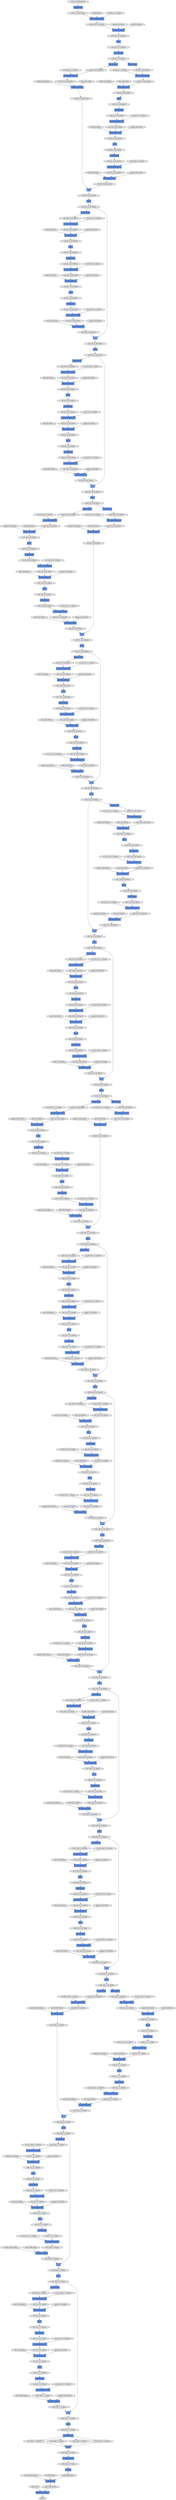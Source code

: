 digraph graphname{rankdir=TB;47638530359440 [label="Convolution2DFunction",shape="record",fillcolor="#6495ED",style="filled"];47638530162832 [label="(256, 128, 8, 28), float32",shape="octagon",fillcolor="#E0E0E0",style="filled"];47638530392272 [label="(256, 512, 2, 7), float32",shape="octagon",fillcolor="#E0E0E0",style="filled"];47638530359504 [label="(256, 2048, 2, 7), float32",shape="octagon",fillcolor="#E0E0E0",style="filled"];47638530162960 [label="BatchNormalization",shape="record",fillcolor="#6495ED",style="filled"];47638530392400 [label="BatchNormalization",shape="record",fillcolor="#6495ED",style="filled"];47637309620624 [label="gamma: (128), float32",shape="octagon",fillcolor="#E0E0E0",style="filled"];47638530163088 [label="(256, 128, 8, 28), float32",shape="octagon",fillcolor="#E0E0E0",style="filled"];47638530392528 [label="(256, 512, 2, 7), float32",shape="octagon",fillcolor="#E0E0E0",style="filled"];47638530392656 [label="BatchNormalization",shape="record",fillcolor="#6495ED",style="filled"];47638530359888 [label="(256, 2048, 2, 7), float32",shape="octagon",fillcolor="#E0E0E0",style="filled"];47638530359952 [label="HaloExchange",shape="record",fillcolor="#6495ED",style="filled"];47638530294416 [label="(256, 256, 4, 14), float32",shape="octagon",fillcolor="#E0E0E0",style="filled"];47638530392784 [label="(256, 512, 2, 7), float32",shape="octagon",fillcolor="#E0E0E0",style="filled"];47638530360016 [label="(256, 2048, 2, 7), float32",shape="octagon",fillcolor="#E0E0E0",style="filled"];47637309620944 [label="beta: (128), float32",shape="octagon",fillcolor="#E0E0E0",style="filled"];47638530294544 [label="BatchNormalization",shape="record",fillcolor="#6495ED",style="filled"];47638530163472 [label="(256, 128, 8, 28), float32",shape="octagon",fillcolor="#E0E0E0",style="filled"];47638530360144 [label="(256, 2048, 2, 7), float32",shape="octagon",fillcolor="#E0E0E0",style="filled"];47638530294672 [label="(256, 256, 4, 14), float32",shape="octagon",fillcolor="#E0E0E0",style="filled"];47638530393168 [label="(256, 512, 2, 7), float32",shape="octagon",fillcolor="#E0E0E0",style="filled"];47638530360400 [label="BatchNormalization",shape="record",fillcolor="#6495ED",style="filled"];47637309621328 [label="W: (128, 128, 3, 3), float32",shape="octagon",fillcolor="#E0E0E0",style="filled"];47638530294928 [label="(256, 256, 4, 14), float32",shape="octagon",fillcolor="#E0E0E0",style="filled"];47638530360656 [label="Convolution2DFunction",shape="record",fillcolor="#6495ED",style="filled"];47638530295120 [label="BatchNormalization",shape="record",fillcolor="#6495ED",style="filled"];47638530360720 [label="(256, 2048, 2, 7), float32",shape="octagon",fillcolor="#E0E0E0",style="filled"];47638530295184 [label="HaloExchange",shape="record",fillcolor="#6495ED",style="filled"];47638530164112 [label="Convolution2DFunction",shape="record",fillcolor="#6495ED",style="filled"];47638530164176 [label="(256, 128, 8, 28), float32",shape="octagon",fillcolor="#E0E0E0",style="filled"];47638530295312 [label="(256, 1024, 4, 14), float32",shape="octagon",fillcolor="#E0E0E0",style="filled"];47637309621776 [label="gamma: (128), float32",shape="octagon",fillcolor="#E0E0E0",style="filled"];47638530164304 [label="ReLU",shape="record",fillcolor="#6495ED",style="filled"];47638530295440 [label="(256, 1024, 4, 14), float32",shape="octagon",fillcolor="#E0E0E0",style="filled"];47638530393808 [label="Convolution2DFunction",shape="record",fillcolor="#6495ED",style="filled"];47638530295504 [label="BatchNormalization",shape="record",fillcolor="#6495ED",style="filled"];47638530164432 [label="(256, 128, 8, 28), float32",shape="octagon",fillcolor="#E0E0E0",style="filled"];47638530393872 [label="(256, 512, 2, 7), float32",shape="octagon",fillcolor="#E0E0E0",style="filled"];47637309622096 [label="beta: (128), float32",shape="octagon",fillcolor="#E0E0E0",style="filled"];47638530164560 [label="_ + _",shape="record",fillcolor="#6495ED",style="filled"];47638530394000 [label="ReLU",shape="record",fillcolor="#6495ED",style="filled"];47638530361232 [label="HaloExchange",shape="record",fillcolor="#6495ED",style="filled"];47638530295696 [label="HaloExchange",shape="record",fillcolor="#6495ED",style="filled"];47638530361296 [label="(256, 2048, 2, 7), float32",shape="octagon",fillcolor="#E0E0E0",style="filled"];47638530164688 [label="(256, 128, 8, 28), float32",shape="octagon",fillcolor="#E0E0E0",style="filled"];47638530394128 [label="(256, 512, 2, 7), float32",shape="octagon",fillcolor="#E0E0E0",style="filled"];47638530394256 [label="_ + _",shape="record",fillcolor="#6495ED",style="filled"];47638530295952 [label="Convolution2DFunction",shape="record",fillcolor="#6495ED",style="filled"];47638530164880 [label="ReLU",shape="record",fillcolor="#6495ED",style="filled"];47638530296016 [label="(256, 1024, 4, 14), float32",shape="octagon",fillcolor="#E0E0E0",style="filled"];47637309622480 [label="W: (512, 128, 1, 1), float32",shape="octagon",fillcolor="#E0E0E0",style="filled"];47638530164944 [label="HaloExchange",shape="record",fillcolor="#6495ED",style="filled"];47638530394384 [label="(256, 512, 2, 7), float32",shape="octagon",fillcolor="#E0E0E0",style="filled"];47638530165072 [label="(256, 512, 8, 28), float32",shape="octagon",fillcolor="#E0E0E0",style="filled"];47638530361744 [label="ReLU",shape="record",fillcolor="#6495ED",style="filled"];47638530361808 [label="(256, 512, 2, 7), float32",shape="octagon",fillcolor="#E0E0E0",style="filled"];47638530165200 [label="(256, 512, 8, 28), float32",shape="octagon",fillcolor="#E0E0E0",style="filled"];47638530165264 [label="BatchNormalization",shape="record",fillcolor="#6495ED",style="filled"];47638530394768 [label="(256, 2048, 2, 7), float32",shape="octagon",fillcolor="#E0E0E0",style="filled"];47637309622928 [label="gamma: (512), float32",shape="octagon",fillcolor="#E0E0E0",style="filled"];47638530296528 [label="ReLU",shape="record",fillcolor="#6495ED",style="filled"];47638530165456 [label="ReLU",shape="record",fillcolor="#6495ED",style="filled"];47638530394896 [label="(256, 2048, 2, 7), float32",shape="octagon",fillcolor="#E0E0E0",style="filled"];47638530296592 [label="(256, 1024, 4, 14), float32",shape="octagon",fillcolor="#E0E0E0",style="filled"];47638530362192 [label="Convolution2DFunction",shape="record",fillcolor="#6495ED",style="filled"];47638530296784 [label="(256, 1024, 4, 14), float32",shape="octagon",fillcolor="#E0E0E0",style="filled"];47637309623248 [label="beta: (512), float32",shape="octagon",fillcolor="#E0E0E0",style="filled"];47638530165712 [label="Convolution2DFunction",shape="record",fillcolor="#6495ED",style="filled"];47638530165776 [label="(256, 512, 8, 28), float32",shape="octagon",fillcolor="#E0E0E0",style="filled"];47638530362448 [label="BatchNormalization",shape="record",fillcolor="#6495ED",style="filled"];47638530362512 [label="(256, 512, 2, 7), float32",shape="octagon",fillcolor="#E0E0E0",style="filled"];47638530362640 [label="_ + _",shape="record",fillcolor="#6495ED",style="filled"];47638530297104 [label="ReLU",shape="record",fillcolor="#6495ED",style="filled"];47638530395472 [label="(256, 2048, 2, 7), float32",shape="octagon",fillcolor="#E0E0E0",style="filled"];47638530297168 [label="(256, 256, 4, 14), float32",shape="octagon",fillcolor="#E0E0E0",style="filled"];47638530362768 [label="(256, 512, 2, 7), float32",shape="octagon",fillcolor="#E0E0E0",style="filled"];47638530362896 [label="HaloExchange",shape="record",fillcolor="#6495ED",style="filled"];47638530166288 [label="ReLU",shape="record",fillcolor="#6495ED",style="filled"];47637309623888 [label="W: (256, 512, 1, 1), float32",shape="octagon",fillcolor="#E0E0E0",style="filled"];47638530166352 [label="(256, 512, 8, 28), float32",shape="octagon",fillcolor="#E0E0E0",style="filled"];47638530363024 [label="(256, 512, 2, 7), float32",shape="octagon",fillcolor="#E0E0E0",style="filled"];47638530297552 [label="ReLU",shape="record",fillcolor="#6495ED",style="filled"];47638530166544 [label="(256, 512, 8, 28), float32",shape="octagon",fillcolor="#E0E0E0",style="filled"];47638530395984 [label="AveragePooling2D",shape="record",fillcolor="#6495ED",style="filled"];47638530166608 [label="HaloExchange",shape="record",fillcolor="#6495ED",style="filled"];47638530396048 [label="(256, 2048, 2, 7), float32",shape="octagon",fillcolor="#E0E0E0",style="filled"];47638530166672 [label="Convolution2DFunction",shape="record",fillcolor="#6495ED",style="filled"];47638530363344 [label="ReLU",shape="record",fillcolor="#6495ED",style="filled"];47638530297808 [label="Convolution2DFunction",shape="record",fillcolor="#6495ED",style="filled"];47637309788304 [label="beta: (512), float32",shape="octagon",fillcolor="#E0E0E0",style="filled"];47637309788688 [label="W: (512, 512, 3, 3), float32",shape="octagon",fillcolor="#E0E0E0",style="filled"];47637309789136 [label="gamma: (512), float32",shape="octagon",fillcolor="#E0E0E0",style="filled"];47637309789456 [label="beta: (512), float32",shape="octagon",fillcolor="#E0E0E0",style="filled"];47637309789840 [label="W: (2048, 512, 1, 1), float32",shape="octagon",fillcolor="#E0E0E0",style="filled"];47637309790288 [label="gamma: (2048), float32",shape="octagon",fillcolor="#E0E0E0",style="filled"];47636438784208 [label="HaloExchange",shape="record",fillcolor="#6495ED",style="filled"];47637309790608 [label="beta: (2048), float32",shape="octagon",fillcolor="#E0E0E0",style="filled"];47638529416016 [label="MaxPoolingND",shape="record",fillcolor="#6495ED",style="filled"];47637309791184 [label="W: (512, 2048, 1, 1), float32",shape="octagon",fillcolor="#E0E0E0",style="filled"];47637309791632 [label="gamma: (512), float32",shape="octagon",fillcolor="#E0E0E0",style="filled"];47637309791952 [label="beta: (512), float32",shape="octagon",fillcolor="#E0E0E0",style="filled"];47638529843408 [label="(256, 64, 15, 56), float32",shape="octagon",fillcolor="#E0E0E0",style="filled"];47638530335056 [label="(256, 512, 2, 7), float32",shape="octagon",fillcolor="#E0E0E0",style="filled"];47637309563280 [label="gamma: (128), float32",shape="octagon",fillcolor="#E0E0E0",style="filled"];47637309563600 [label="beta: (128), float32",shape="octagon",fillcolor="#E0E0E0",style="filled"];47638530335696 [label="BatchNormalization",shape="record",fillcolor="#6495ED",style="filled"];47638530335760 [label="(256, 512, 2, 7), float32",shape="octagon",fillcolor="#E0E0E0",style="filled"];47637309563984 [label="W: (128, 128, 3, 3), float32",shape="octagon",fillcolor="#E0E0E0",style="filled"];47638530335888 [label="BatchNormalization",shape="record",fillcolor="#6495ED",style="filled"];47638530336016 [label="(256, 512, 2, 7), float32",shape="octagon",fillcolor="#E0E0E0",style="filled"];47638530336144 [label="HaloExchange",shape="record",fillcolor="#6495ED",style="filled"];47638529844624 [label="HaloExchange",shape="record",fillcolor="#6495ED",style="filled"];47638530336272 [label="(256, 512, 2, 7), float32",shape="octagon",fillcolor="#E0E0E0",style="filled"];47637309564432 [label="gamma: (128), float32",shape="octagon",fillcolor="#E0E0E0",style="filled"];47638530336592 [label="ReLU",shape="record",fillcolor="#6495ED",style="filled"];47637309564752 [label="beta: (128), float32",shape="octagon",fillcolor="#E0E0E0",style="filled"];47638530336656 [label="(256, 512, 2, 7), float32",shape="octagon",fillcolor="#E0E0E0",style="filled"];47637309565136 [label="W: (512, 128, 1, 1), float32",shape="octagon",fillcolor="#E0E0E0",style="filled"];47638530337040 [label="Convolution2DFunction",shape="record",fillcolor="#6495ED",style="filled"];47638530337296 [label="BatchNormalization",shape="record",fillcolor="#6495ED",style="filled"];47638530337360 [label="(256, 512, 2, 7), float32",shape="octagon",fillcolor="#E0E0E0",style="filled"];47637309565584 [label="gamma: (512), float32",shape="octagon",fillcolor="#E0E0E0",style="filled"];47638530337488 [label="ReLU",shape="record",fillcolor="#6495ED",style="filled"];47638529846032 [label="ReLU",shape="record",fillcolor="#6495ED",style="filled"];47638530337616 [label="(256, 512, 2, 7), float32",shape="octagon",fillcolor="#E0E0E0",style="filled"];47638529846096 [label="HaloExchange",shape="record",fillcolor="#6495ED",style="filled"];47638529846160 [label="(256, 64, 31, 112), float32",shape="octagon",fillcolor="#E0E0E0",style="filled"];47638530337744 [label="HaloExchange",shape="record",fillcolor="#6495ED",style="filled"];47637309565904 [label="beta: (512), float32",shape="octagon",fillcolor="#E0E0E0",style="filled"];47638529846224 [label="(256, 3, 62, 224), float32",shape="octagon",fillcolor="#E0E0E0",style="filled"];47638530337872 [label="(256, 512, 2, 7), float32",shape="octagon",fillcolor="#E0E0E0",style="filled"];47638529846352 [label="(256, 64, 31, 112), float32",shape="octagon",fillcolor="#E0E0E0",style="filled"];47638529846416 [label="Convolution2DFunction",shape="record",fillcolor="#6495ED",style="filled"];47638529846544 [label="ReLU",shape="record",fillcolor="#6495ED",style="filled"];47638529846608 [label="HaloExchange",shape="record",fillcolor="#6495ED",style="filled"];47637309566288 [label="W: (512, 256, 1, 1), float32",shape="octagon",fillcolor="#E0E0E0",style="filled"];47638530338192 [label="Convolution2DFunction",shape="record",fillcolor="#6495ED",style="filled"];47638529846672 [label="(256, 64, 31, 112), float32",shape="octagon",fillcolor="#E0E0E0",style="filled"];47638530338256 [label="(256, 2048, 2, 7), float32",shape="octagon",fillcolor="#E0E0E0",style="filled"];47638529846800 [label="Convolution2DFunction",shape="record",fillcolor="#6495ED",style="filled"];47638530338384 [label="(256, 1024, 4, 14), float32",shape="octagon",fillcolor="#E0E0E0",style="filled"];47638529846864 [label="BatchNormalization",shape="record",fillcolor="#6495ED",style="filled"];47638530338448 [label="_ + _",shape="record",fillcolor="#6495ED",style="filled"];47638529846928 [label="(256, 64, 15, 56), float32",shape="octagon",fillcolor="#E0E0E0",style="filled"];47638529846992 [label="Reshape",shape="record",fillcolor="#6495ED",style="filled"];47637309566736 [label="gamma: (512), float32",shape="octagon",fillcolor="#E0E0E0",style="filled"];47638529847056 [label="HaloExchange",shape="record",fillcolor="#6495ED",style="filled"];47638530338640 [label="HaloExchange",shape="record",fillcolor="#6495ED",style="filled"];47638530273424 [label="(256, 256, 4, 14), float32",shape="octagon",fillcolor="#E0E0E0",style="filled"];47637309763792 [label="gamma: (512), float32",shape="octagon",fillcolor="#E0E0E0",style="filled"];47638530208016 [label="BatchNormalization",shape="record",fillcolor="#6495ED",style="filled"];47638530208080 [label="(256, 1024, 4, 14), float32",shape="octagon",fillcolor="#E0E0E0",style="filled"];47637309731216 [label="W: (256, 256, 3, 3), float32",shape="octagon",fillcolor="#E0E0E0",style="filled"];47638530273680 [label="HaloExchange",shape="record",fillcolor="#6495ED",style="filled"];47637309665680 [label="W: (256, 1024, 1, 1), float32",shape="octagon",fillcolor="#E0E0E0",style="filled"];47638530208208 [label="(256, 512, 8, 28), float32",shape="octagon",fillcolor="#E0E0E0",style="filled"];47638530142672 [label="(256, 128, 8, 28), float32",shape="octagon",fillcolor="#E0E0E0",style="filled"];47637309764112 [label="beta: (512), float32",shape="octagon",fillcolor="#E0E0E0",style="filled"];47638530273808 [label="(256, 1024, 4, 14), float32",shape="octagon",fillcolor="#E0E0E0",style="filled"];47638530208272 [label="HaloExchange",shape="record",fillcolor="#6495ED",style="filled"];47638530142800 [label="BatchNormalization",shape="record",fillcolor="#6495ED",style="filled"];47638530273936 [label="(256, 1024, 4, 14), float32",shape="octagon",fillcolor="#E0E0E0",style="filled"];47638530274000 [label="Convolution2DFunction",shape="record",fillcolor="#6495ED",style="filled"];47638530208464 [label="BatchNormalization",shape="record",fillcolor="#6495ED",style="filled"];47638530142928 [label="(256, 128, 8, 28), float32",shape="octagon",fillcolor="#E0E0E0",style="filled"];47637309731664 [label="gamma: (256), float32",shape="octagon",fillcolor="#E0E0E0",style="filled"];47637309666128 [label="gamma: (256), float32",shape="octagon",fillcolor="#E0E0E0",style="filled"];47637309764496 [label="W: (2048, 512, 1, 1), float32",shape="octagon",fillcolor="#E0E0E0",style="filled"];47638530274192 [label="BatchNormalization",shape="record",fillcolor="#6495ED",style="filled"];47638530208720 [label="HaloExchange",shape="record",fillcolor="#6495ED",style="filled"];47638530143184 [label="(256, 128, 8, 28), float32",shape="octagon",fillcolor="#E0E0E0",style="filled"];47638530208784 [label="(256, 1024, 4, 14), float32",shape="octagon",fillcolor="#E0E0E0",style="filled"];47637309666448 [label="beta: (256), float32",shape="octagon",fillcolor="#E0E0E0",style="filled"];47637309731984 [label="beta: (256), float32",shape="octagon",fillcolor="#E0E0E0",style="filled"];47638530274448 [label="Convolution2DFunction",shape="record",fillcolor="#6495ED",style="filled"];47638530143376 [label="BatchNormalization",shape="record",fillcolor="#6495ED",style="filled"];47638530274512 [label="(256, 1024, 4, 14), float32",shape="octagon",fillcolor="#E0E0E0",style="filled"];47638530143440 [label="HaloExchange",shape="record",fillcolor="#6495ED",style="filled"];47637309764944 [label="gamma: (2048), float32",shape="octagon",fillcolor="#E0E0E0",style="filled"];47638530143568 [label="(256, 512, 8, 28), float32",shape="octagon",fillcolor="#E0E0E0",style="filled"];47638530209168 [label="(256, 1024, 4, 14), float32",shape="octagon",fillcolor="#E0E0E0",style="filled"];47638530143696 [label="(256, 512, 8, 28), float32",shape="octagon",fillcolor="#E0E0E0",style="filled"];47637309732368 [label="W: (1024, 256, 1, 1), float32",shape="octagon",fillcolor="#E0E0E0",style="filled"];47637309666832 [label="W: (256, 256, 3, 3), float32",shape="octagon",fillcolor="#E0E0E0",style="filled"];47638530209296 [label="(256, 1024, 4, 14), float32",shape="octagon",fillcolor="#E0E0E0",style="filled"];47638530143760 [label="BatchNormalization",shape="record",fillcolor="#6495ED",style="filled"];47637309765264 [label="beta: (2048), float32",shape="octagon",fillcolor="#E0E0E0",style="filled"];47638530209424 [label="(256, 1024, 4, 14), float32",shape="octagon",fillcolor="#E0E0E0",style="filled"];47638530275024 [label="HaloExchange",shape="record",fillcolor="#6495ED",style="filled"];47638530209488 [label="BatchNormalization",shape="record",fillcolor="#6495ED",style="filled"];47638530143952 [label="HaloExchange",shape="record",fillcolor="#6495ED",style="filled"];47638530275088 [label="(256, 1024, 4, 14), float32",shape="octagon",fillcolor="#E0E0E0",style="filled"];47638530209680 [label="Convolution2DFunction",shape="record",fillcolor="#6495ED",style="filled"];47637309667280 [label="gamma: (256), float32",shape="octagon",fillcolor="#E0E0E0",style="filled"];47637309732816 [label="gamma: (1024), float32",shape="octagon",fillcolor="#E0E0E0",style="filled"];47638530275280 [label="(256, 1024, 4, 14), float32",shape="octagon",fillcolor="#E0E0E0",style="filled"];47638530144208 [label="Convolution2DFunction",shape="record",fillcolor="#6495ED",style="filled"];47637309765648 [label="W: (2048, 1024, 1, 1), float32",shape="octagon",fillcolor="#E0E0E0",style="filled"];47638530144272 [label="(256, 512, 8, 28), float32",shape="octagon",fillcolor="#E0E0E0",style="filled"];47638530209936 [label="HaloExchange",shape="record",fillcolor="#6495ED",style="filled"];47638530210000 [label="(256, 1024, 4, 14), float32",shape="octagon",fillcolor="#E0E0E0",style="filled"];47638530275600 [label="ReLU",shape="record",fillcolor="#6495ED",style="filled"];47637309733136 [label="beta: (1024), float32",shape="octagon",fillcolor="#E0E0E0",style="filled"];47637309667600 [label="beta: (256), float32",shape="octagon",fillcolor="#E0E0E0",style="filled"];47638530275664 [label="(256, 256, 4, 14), float32",shape="octagon",fillcolor="#E0E0E0",style="filled"];47637309766096 [label="gamma: (2048), float32",shape="octagon",fillcolor="#E0E0E0",style="filled"];47638530144784 [label="HaloExchange",shape="record",fillcolor="#6495ED",style="filled"];47638530144848 [label="(256, 512, 8, 28), float32",shape="octagon",fillcolor="#E0E0E0",style="filled"];47637309667984 [label="W: (1024, 256, 1, 1), float32",shape="octagon",fillcolor="#E0E0E0",style="filled"];47638530276048 [label="Convolution2DFunction",shape="record",fillcolor="#6495ED",style="filled"];47638530210512 [label="HaloExchange",shape="record",fillcolor="#6495ED",style="filled"];47637309766416 [label="beta: (2048), float32",shape="octagon",fillcolor="#E0E0E0",style="filled"];47638530210576 [label="(256, 1024, 4, 14), float32",shape="octagon",fillcolor="#E0E0E0",style="filled"];47638530145040 [label="(256, 512, 8, 28), float32",shape="octagon",fillcolor="#E0E0E0",style="filled"];47637309733776 [label="W: (256, 1024, 1, 1), float32",shape="octagon",fillcolor="#E0E0E0",style="filled"];47636470217616 [label="BatchNormalization",shape="record",fillcolor="#6495ED",style="filled"];47638530276304 [label="BatchNormalization",shape="record",fillcolor="#6495ED",style="filled"];47638530276368 [label="(256, 256, 4, 14), float32",shape="octagon",fillcolor="#E0E0E0",style="filled"];47637309668432 [label="gamma: (1024), float32",shape="octagon",fillcolor="#E0E0E0",style="filled"];47638530145360 [label="ReLU",shape="record",fillcolor="#6495ED",style="filled"];47638530276496 [label="_ + _",shape="record",fillcolor="#6495ED",style="filled"];47638530145424 [label="(256, 128, 8, 28), float32",shape="octagon",fillcolor="#E0E0E0",style="filled"];47638530211024 [label="ReLU",shape="record",fillcolor="#6495ED",style="filled"];47638530211088 [label="(256, 256, 4, 14), float32",shape="octagon",fillcolor="#E0E0E0",style="filled"];47638530276624 [label="(256, 256, 4, 14), float32",shape="octagon",fillcolor="#E0E0E0",style="filled"];47637309766992 [label="W: (512, 2048, 1, 1), float32",shape="octagon",fillcolor="#E0E0E0",style="filled"];47637309734224 [label="gamma: (256), float32",shape="octagon",fillcolor="#E0E0E0",style="filled"];47638530276752 [label="HaloExchange",shape="record",fillcolor="#6495ED",style="filled"];47637309668752 [label="beta: (1024), float32",shape="octagon",fillcolor="#E0E0E0",style="filled"];47638530276880 [label="(256, 256, 4, 14), float32",shape="octagon",fillcolor="#E0E0E0",style="filled"];47638530145808 [label="ReLU",shape="record",fillcolor="#6495ED",style="filled"];47637309734544 [label="beta: (256), float32",shape="octagon",fillcolor="#E0E0E0",style="filled"];47638530211472 [label="ReLU",shape="record",fillcolor="#6495ED",style="filled"];47637309767440 [label="gamma: (512), float32",shape="octagon",fillcolor="#E0E0E0",style="filled"];47638530146064 [label="Convolution2DFunction",shape="record",fillcolor="#6495ED",style="filled"];47638530277200 [label="ReLU",shape="record",fillcolor="#6495ED",style="filled"];47638530146128 [label="(256, 128, 8, 28), float32",shape="octagon",fillcolor="#E0E0E0",style="filled"];47638530211728 [label="Convolution2DFunction",shape="record",fillcolor="#6495ED",style="filled"];47638530277264 [label="(256, 256, 4, 14), float32",shape="octagon",fillcolor="#E0E0E0",style="filled"];47638530211792 [label="(256, 256, 4, 14), float32",shape="octagon",fillcolor="#E0E0E0",style="filled"];47637309669328 [label="W: (256, 1024, 1, 1), float32",shape="octagon",fillcolor="#E0E0E0",style="filled"];47638530375760 [label="(256, 512, 2, 7), float32",shape="octagon",fillcolor="#E0E0E0",style="filled"];47638530310224 [label="(256, 256, 4, 14), float32",shape="octagon",fillcolor="#E0E0E0",style="filled"];47637309702224 [label="gamma: (256), float32",shape="octagon",fillcolor="#E0E0E0",style="filled"];47637309636688 [label="gamma: (256), float32",shape="octagon",fillcolor="#E0E0E0",style="filled"];47638530310480 [label="(256, 256, 4, 14), float32",shape="octagon",fillcolor="#E0E0E0",style="filled"];47637309604176 [label="W: (128, 512, 1, 1), float32",shape="octagon",fillcolor="#E0E0E0",style="filled"];47636555120976 [label="gamma: (64), float32",shape="octagon",fillcolor="#E0E0E0",style="filled"];47637309702544 [label="beta: (256), float32",shape="octagon",fillcolor="#E0E0E0",style="filled"];47637309637008 [label="beta: (256), float32",shape="octagon",fillcolor="#E0E0E0",style="filled"];47638530310608 [label="BatchNormalization",shape="record",fillcolor="#6495ED",style="filled"];47638530310736 [label="(256, 256, 4, 14), float32",shape="octagon",fillcolor="#E0E0E0",style="filled"];47636555121296 [label="beta: (64), float32",shape="octagon",fillcolor="#E0E0E0",style="filled"];47638530114256 [label="(256, 128, 8, 28), float32",shape="octagon",fillcolor="#E0E0E0",style="filled"];47638530376464 [label="(256, 512, 2, 7), float32",shape="octagon",fillcolor="#E0E0E0",style="filled"];47637309702928 [label="W: (256, 256, 3, 3), float32",shape="octagon",fillcolor="#E0E0E0",style="filled"];47637309637392 [label="W: (256, 256, 3, 3), float32",shape="octagon",fillcolor="#E0E0E0",style="filled"];47637309604624 [label="gamma: (128), float32",shape="octagon",fillcolor="#E0E0E0",style="filled"];47638530114384 [label="BatchNormalization",shape="record",fillcolor="#6495ED",style="filled"];47638530376592 [label="BatchNormalization",shape="record",fillcolor="#6495ED",style="filled"];47638530311120 [label="(256, 256, 4, 14), float32",shape="octagon",fillcolor="#E0E0E0",style="filled"];47638530114512 [label="(256, 128, 8, 28), float32",shape="octagon",fillcolor="#E0E0E0",style="filled"];47638530376720 [label="(256, 512, 2, 7), float32",shape="octagon",fillcolor="#E0E0E0",style="filled"];47636555121680 [label="W: (64, 64, 3, 3), float32",shape="octagon",fillcolor="#E0E0E0",style="filled"];47637309604944 [label="beta: (128), float32",shape="octagon",fillcolor="#E0E0E0",style="filled"];47638530114640 [label="BatchNormalization",shape="record",fillcolor="#6495ED",style="filled"];47637309703376 [label="gamma: (256), float32",shape="octagon",fillcolor="#E0E0E0",style="filled"];47637309637840 [label="gamma: (256), float32",shape="octagon",fillcolor="#E0E0E0",style="filled"];47638530114768 [label="(256, 128, 8, 28), float32",shape="octagon",fillcolor="#E0E0E0",style="filled"];47638530376976 [label="(256, 512, 2, 7), float32",shape="octagon",fillcolor="#E0E0E0",style="filled"];47638530377168 [label="ReLU",shape="record",fillcolor="#6495ED",style="filled"];47637309605328 [label="W: (128, 128, 3, 3), float32",shape="octagon",fillcolor="#E0E0E0",style="filled"];47636555122128 [label="gamma: (64), float32",shape="octagon",fillcolor="#E0E0E0",style="filled"];47638530377232 [label="HaloExchange",shape="record",fillcolor="#6495ED",style="filled"];47637309703696 [label="beta: (256), float32",shape="octagon",fillcolor="#E0E0E0",style="filled"];47637309638160 [label="beta: (256), float32",shape="octagon",fillcolor="#E0E0E0",style="filled"];47638530115088 [label="ReLU",shape="record",fillcolor="#6495ED",style="filled"];47638530311760 [label="Convolution2DFunction",shape="record",fillcolor="#6495ED",style="filled"];47638530115152 [label="(256, 128, 8, 28), float32",shape="octagon",fillcolor="#E0E0E0",style="filled"];47638530377360 [label="(256, 2048, 2, 7), float32",shape="octagon",fillcolor="#E0E0E0",style="filled"];47638530311824 [label="(256, 256, 4, 14), float32",shape="octagon",fillcolor="#E0E0E0",style="filled"];47638530377488 [label="(256, 2048, 2, 7), float32",shape="octagon",fillcolor="#E0E0E0",style="filled"];47638530311952 [label="ReLU",shape="record",fillcolor="#6495ED",style="filled"];47636555122448 [label="beta: (64), float32",shape="octagon",fillcolor="#E0E0E0",style="filled"];47638530377552 [label="BatchNormalization",shape="record",fillcolor="#6495ED",style="filled"];47638530312080 [label="(256, 256, 4, 14), float32",shape="octagon",fillcolor="#E0E0E0",style="filled"];47637309704080 [label="W: (1024, 256, 1, 1), float32",shape="octagon",fillcolor="#E0E0E0",style="filled"];47637309638544 [label="W: (1024, 256, 1, 1), float32",shape="octagon",fillcolor="#E0E0E0",style="filled"];47637309605776 [label="gamma: (128), float32",shape="octagon",fillcolor="#E0E0E0",style="filled"];47638530115536 [label="BatchNormalization",shape="record",fillcolor="#6495ED",style="filled"];47638530377744 [label="HaloExchange",shape="record",fillcolor="#6495ED",style="filled"];47638530312208 [label="_ + _",shape="record",fillcolor="#6495ED",style="filled"];47638530312336 [label="(256, 256, 4, 14), float32",shape="octagon",fillcolor="#E0E0E0",style="filled"];47636555122832 [label="W: (256, 64, 1, 1), float32",shape="octagon",fillcolor="#E0E0E0",style="filled"];47637309606096 [label="beta: (128), float32",shape="octagon",fillcolor="#E0E0E0",style="filled"];47638530115792 [label="Convolution2DFunction",shape="record",fillcolor="#6495ED",style="filled"];47638530378000 [label="Convolution2DFunction",shape="record",fillcolor="#6495ED",style="filled"];47638530115856 [label="(256, 128, 8, 28), float32",shape="octagon",fillcolor="#E0E0E0",style="filled"];47638530378064 [label="(256, 2048, 2, 7), float32",shape="octagon",fillcolor="#E0E0E0",style="filled"];47637309704528 [label="gamma: (1024), float32",shape="octagon",fillcolor="#E0E0E0",style="filled"];47637309638992 [label="gamma: (1024), float32",shape="octagon",fillcolor="#E0E0E0",style="filled"];47638530312592 [label="(256, 1024, 4, 14), float32",shape="octagon",fillcolor="#E0E0E0",style="filled"];47638530115984 [label="ReLU",shape="record",fillcolor="#6495ED",style="filled"];47638530312656 [label="HaloExchange",shape="record",fillcolor="#6495ED",style="filled"];47638530312720 [label="(256, 1024, 4, 14), float32",shape="octagon",fillcolor="#E0E0E0",style="filled"];47638530116112 [label="(256, 128, 8, 28), float32",shape="octagon",fillcolor="#E0E0E0",style="filled"];47637309606480 [label="W: (512, 128, 1, 1), float32",shape="octagon",fillcolor="#E0E0E0",style="filled"];47636555123280 [label="gamma: (256), float32",shape="octagon",fillcolor="#E0E0E0",style="filled"];47638530312848 [label="(256, 1024, 4, 14), float32",shape="octagon",fillcolor="#E0E0E0",style="filled"];47637309704848 [label="beta: (1024), float32",shape="octagon",fillcolor="#E0E0E0",style="filled"];47637309639312 [label="beta: (1024), float32",shape="octagon",fillcolor="#E0E0E0",style="filled"];47638530116240 [label="HaloExchange",shape="record",fillcolor="#6495ED",style="filled"];47638530312912 [label="ReLU",shape="record",fillcolor="#6495ED",style="filled"];47638530116368 [label="(256, 128, 8, 28), float32",shape="octagon",fillcolor="#E0E0E0",style="filled"];47638530378576 [label="Concat",shape="record",fillcolor="#6495ED",style="filled"];47638530378640 [label="(256, 2048, 2, 7), float32",shape="octagon",fillcolor="#E0E0E0",style="filled"];47638530313104 [label="BatchNormalization",shape="record",fillcolor="#6495ED",style="filled"];47636555123600 [label="beta: (256), float32",shape="octagon",fillcolor="#E0E0E0",style="filled"];47637309639696 [label="W: (1024, 512, 1, 1), float32",shape="octagon",fillcolor="#E0E0E0",style="filled"];47637309606928 [label="gamma: (512), float32",shape="octagon",fillcolor="#E0E0E0",style="filled"];47638530378832 [label="(256, 2048, 2, 7), float32",shape="octagon",fillcolor="#E0E0E0",style="filled"];47638530116688 [label="Convolution2DFunction",shape="record",fillcolor="#6495ED",style="filled"];47638530313360 [label="Convolution2DFunction",shape="record",fillcolor="#6495ED",style="filled"];47638530116752 [label="(256, 512, 8, 28), float32",shape="octagon",fillcolor="#E0E0E0",style="filled"];47638530313424 [label="(256, 1024, 4, 14), float32",shape="octagon",fillcolor="#E0E0E0",style="filled"];47637309705424 [label="W: (256, 1024, 1, 1), float32",shape="octagon",fillcolor="#E0E0E0",style="filled"];47638530116880 [label="(256, 256, 15, 56), float32",shape="octagon",fillcolor="#E0E0E0",style="filled"];47636555123984 [label="W: (256, 64, 1, 1), float32",shape="octagon",fillcolor="#E0E0E0",style="filled"];47637309607248 [label="beta: (512), float32",shape="octagon",fillcolor="#E0E0E0",style="filled"];47638530116944 [label="_ + _",shape="record",fillcolor="#6495ED",style="filled"];47638530379152 [label="ReLU",shape="record",fillcolor="#6495ED",style="filled"];47638530379216 [label="(256, 512, 2, 7), float32",shape="octagon",fillcolor="#E0E0E0",style="filled"];47637309640144 [label="gamma: (1024), float32",shape="octagon",fillcolor="#E0E0E0",style="filled"];47638530117136 [label="Convolution2DFunction",shape="record",fillcolor="#6495ED",style="filled"];47637309705872 [label="gamma: (256), float32",shape="octagon",fillcolor="#E0E0E0",style="filled"];47636555124432 [label="gamma: (256), float32",shape="octagon",fillcolor="#E0E0E0",style="filled"];47638530314000 [label="(256, 1024, 4, 14), float32",shape="octagon",fillcolor="#E0E0E0",style="filled"];47637309640464 [label="beta: (1024), float32",shape="octagon",fillcolor="#E0E0E0",style="filled"];47638530117392 [label="HaloExchange",shape="record",fillcolor="#6495ED",style="filled"];47638530379600 [label="Convolution2DFunction",shape="record",fillcolor="#6495ED",style="filled"];47638530117456 [label="(256, 512, 8, 28), float32",shape="octagon",fillcolor="#E0E0E0",style="filled"];47638530314128 [label="Convolution2DFunction",shape="record",fillcolor="#6495ED",style="filled"];47637309607824 [label="W: (128, 512, 1, 1), float32",shape="octagon",fillcolor="#E0E0E0",style="filled"];47637309706192 [label="beta: (256), float32",shape="octagon",fillcolor="#E0E0E0",style="filled"];47638530412624 [label="(256, 2048, 2, 7), float32",shape="octagon",fillcolor="#E0E0E0",style="filled"];47638530183376 [label="(256, 128, 8, 28), float32",shape="octagon",fillcolor="#E0E0E0",style="filled"];47638529200336 [label="(256, 64, 15, 56), float32",shape="octagon",fillcolor="#E0E0E0",style="filled"];47638530249040 [label="(256, 256, 4, 14), float32",shape="octagon",fillcolor="#E0E0E0",style="filled"];47636555256144 [label="W: (64, 256, 1, 1), float32",shape="octagon",fillcolor="#E0E0E0",style="filled"];47638529200528 [label="BatchNormalization",shape="record",fillcolor="#6495ED",style="filled"];47638480846736 [label="BatchNormalization",shape="record",fillcolor="#6495ED",style="filled"];47638530413072 [label="(256, 2048, 2, 7), float32",shape="octagon",fillcolor="#E0E0E0",style="filled"];47638529200656 [label="(256, 256, 15, 56), float32",shape="octagon",fillcolor="#E0E0E0",style="filled"];47638529200720 [label="HaloExchange",shape="record",fillcolor="#6495ED",style="filled"];47638529200784 [label="(256, 256, 15, 56), float32",shape="octagon",fillcolor="#E0E0E0",style="filled"];47638530413328 [label="(256, 2048, 2, 7), float32",shape="octagon",fillcolor="#E0E0E0",style="filled"];47636555256592 [label="gamma: (64), float32",shape="octagon",fillcolor="#E0E0E0",style="filled"];47638480846800 [label="(256, 64, 15, 56), float32",shape="octagon",fillcolor="#E0E0E0",style="filled"];47638530184080 [label="(256, 128, 8, 28), float32",shape="octagon",fillcolor="#E0E0E0",style="filled"];47638530249680 [label="HaloExchange",shape="record",fillcolor="#6495ED",style="filled"];47638530249744 [label="(256, 256, 4, 14), float32",shape="octagon",fillcolor="#E0E0E0",style="filled"];47638530184208 [label="BatchNormalization",shape="record",fillcolor="#6495ED",style="filled"];47638530413648 [label="(256, 2048, 2, 7), float32",shape="octagon",fillcolor="#E0E0E0",style="filled"];47636555256912 [label="beta: (64), float32",shape="octagon",fillcolor="#E0E0E0",style="filled"];47638529201232 [label="(256, 64, 15, 56), float32",shape="octagon",fillcolor="#E0E0E0",style="filled"];47638530413712 [label="(256), int32",shape="octagon",fillcolor="#E0E0E0",style="filled"];47638530249872 [label="BatchNormalization",shape="record",fillcolor="#6495ED",style="filled"];47638530184336 [label="(256, 128, 8, 28), float32",shape="octagon",fillcolor="#E0E0E0",style="filled"];47638529201296 [label="ReLU",shape="record",fillcolor="#6495ED",style="filled"];47638529201360 [label="_ + _",shape="record",fillcolor="#6495ED",style="filled"];47638530250000 [label="(256, 256, 4, 14), float32",shape="octagon",fillcolor="#E0E0E0",style="filled"];47638530184464 [label="BatchNormalization",shape="record",fillcolor="#6495ED",style="filled"];47638529201488 [label="(256, 256, 15, 56), float32",shape="octagon",fillcolor="#E0E0E0",style="filled"];47638530413968 [label="(256, 2048, 8, 7), float32",shape="octagon",fillcolor="#E0E0E0",style="filled"];47638530250128 [label="HaloExchange",shape="record",fillcolor="#6495ED",style="filled"];47638530184592 [label="(256, 128, 8, 28), float32",shape="octagon",fillcolor="#E0E0E0",style="filled"];47636555257296 [label="W: (64, 64, 3, 3), float32",shape="octagon",fillcolor="#E0E0E0",style="filled"];47638529201616 [label="(256, 64, 15, 56), float32",shape="octagon",fillcolor="#E0E0E0",style="filled"];47638530250256 [label="(256, 256, 4, 14), float32",shape="octagon",fillcolor="#E0E0E0",style="filled"];47638529201680 [label="(256, 256, 15, 56), float32",shape="octagon",fillcolor="#E0E0E0",style="filled"];47638529201808 [label="Convolution2DFunction",shape="record",fillcolor="#6495ED",style="filled"];47638529201872 [label="HaloExchange",shape="record",fillcolor="#6495ED",style="filled"];47638530184976 [label="(256, 128, 8, 28), float32",shape="octagon",fillcolor="#E0E0E0",style="filled"];47638529201936 [label="(256, 256, 15, 56), float32",shape="octagon",fillcolor="#E0E0E0",style="filled"];47638530414416 [label="LinearFunction",shape="record",fillcolor="#6495ED",style="filled"];47638530250640 [label="(256, 256, 4, 14), float32",shape="octagon",fillcolor="#E0E0E0",style="filled"];47636555257744 [label="gamma: (64), float32",shape="octagon",fillcolor="#E0E0E0",style="filled"];47638529202064 [label="(256, 64, 15, 56), float32",shape="octagon",fillcolor="#E0E0E0",style="filled"];47637309872016 [label="ReLU",shape="record",fillcolor="#6495ED",style="filled"];47638530414544 [label="(256, 2048, 2, 1), float32",shape="octagon",fillcolor="#E0E0E0",style="filled"];47636555258064 [label="beta: (64), float32",shape="octagon",fillcolor="#E0E0E0",style="filled"];47638530251024 [label="Convolution2DFunction",shape="record",fillcolor="#6495ED",style="filled"];47638529202448 [label="Convolution2DFunction",shape="record",fillcolor="#6495ED",style="filled"];47638529202512 [label="(256, 256, 15, 56), float32",shape="octagon",fillcolor="#E0E0E0",style="filled"];47638530185616 [label="Convolution2DFunction",shape="record",fillcolor="#6495ED",style="filled"];47638530195344 [label="(256, 256, 4, 14), float32",shape="octagon",fillcolor="#E0E0E0",style="filled"];47638530185680 [label="(256, 128, 8, 28), float32",shape="octagon",fillcolor="#E0E0E0",style="filled"];47638530251280 [label="BatchNormalization",shape="record",fillcolor="#6495ED",style="filled"];47638530251344 [label="(256, 256, 4, 14), float32",shape="octagon",fillcolor="#E0E0E0",style="filled"];47638530185808 [label="ReLU",shape="record",fillcolor="#6495ED",style="filled"];47636555258448 [label="W: (256, 64, 1, 1), float32",shape="octagon",fillcolor="#E0E0E0",style="filled"];47638529202832 [label="Convolution2DFunction",shape="record",fillcolor="#6495ED",style="filled"];47638530415312 [label="(256, 4096), float32",shape="octagon",fillcolor="#E0E0E0",style="filled"];47638530251472 [label="ReLU",shape="record",fillcolor="#6495ED",style="filled"];47638530185936 [label="(256, 128, 8, 28), float32",shape="octagon",fillcolor="#E0E0E0",style="filled"];47638529202960 [label="(256, 64, 15, 56), float32",shape="octagon",fillcolor="#E0E0E0",style="filled"];47638530251600 [label="(256, 256, 4, 14), float32",shape="octagon",fillcolor="#E0E0E0",style="filled"];47638530186064 [label="_ + _",shape="record",fillcolor="#6495ED",style="filled"];47638529334096 [label="HaloExchange",shape="record",fillcolor="#6495ED",style="filled"];47638530251728 [label="_ + _",shape="record",fillcolor="#6495ED",style="filled"];47638530186192 [label="(256, 128, 8, 28), float32",shape="octagon",fillcolor="#E0E0E0",style="filled"];47638529203152 [label="BatchNormalization",shape="record",fillcolor="#6495ED",style="filled"];47636555258896 [label="gamma: (256), float32",shape="octagon",fillcolor="#E0E0E0",style="filled"];47638529203216 [label="BatchNormalization",shape="record",fillcolor="#6495ED",style="filled"];47638530251856 [label="(256, 256, 4, 14), float32",shape="octagon",fillcolor="#E0E0E0",style="filled"];47638530415824 [label="(256, 1000), float32",shape="octagon",fillcolor="#E0E0E0",style="filled"];47638530186448 [label="(256, 512, 8, 28), float32",shape="octagon",fillcolor="#E0E0E0",style="filled"];47638530252048 [label="BatchNormalization",shape="record",fillcolor="#6495ED",style="filled"];47638530186512 [label="HaloExchange",shape="record",fillcolor="#6495ED",style="filled"];47638530415952 [label="float32",shape="octagon",fillcolor="#E0E0E0",style="filled"];47638530186576 [label="(256, 512, 8, 28), float32",shape="octagon",fillcolor="#E0E0E0",style="filled"];47636555259216 [label="beta: (256), float32",shape="octagon",fillcolor="#E0E0E0",style="filled"];47638529203536 [label="ReLU",shape="record",fillcolor="#6495ED",style="filled"];47638530252240 [label="(256, 1024, 4, 14), float32",shape="octagon",fillcolor="#E0E0E0",style="filled"];47638530186704 [label="(256, 512, 8, 28), float32",shape="octagon",fillcolor="#E0E0E0",style="filled"];47638529203664 [label="(256, 64, 15, 56), float32",shape="octagon",fillcolor="#E0E0E0",style="filled"];47638530186768 [label="ReLU",shape="record",fillcolor="#6495ED",style="filled"];47638530252368 [label="(256, 1024, 4, 14), float32",shape="octagon",fillcolor="#E0E0E0",style="filled"];47638529203792 [label="ReLU",shape="record",fillcolor="#6495ED",style="filled"];47638530252432 [label="ReLU",shape="record",fillcolor="#6495ED",style="filled"];47638530186960 [label="BatchNormalization",shape="record",fillcolor="#6495ED",style="filled"];47638529203984 [label="BatchNormalization",shape="record",fillcolor="#6495ED",style="filled"];47638530252624 [label="Convolution2DFunction",shape="record",fillcolor="#6495ED",style="filled"];47636555259792 [label="W: (128, 256, 1, 1), float32",shape="octagon",fillcolor="#E0E0E0",style="filled"];47638530187216 [label="Convolution2DFunction",shape="record",fillcolor="#6495ED",style="filled"];47638529204176 [label="(256, 256, 15, 56), float32",shape="octagon",fillcolor="#E0E0E0",style="filled"];47638529237072 [label="(256, 64, 15, 56), float32",shape="octagon",fillcolor="#E0E0E0",style="filled"];47636555030608 [label="beta: (256), float32",shape="octagon",fillcolor="#E0E0E0",style="filled"];47638529269840 [label="Convolution2DFunction",shape="record",fillcolor="#6495ED",style="filled"];47637309808784 [label="W: (512, 512, 3, 3), float32",shape="octagon",fillcolor="#E0E0E0",style="filled"];47637309579408 [label="beta: (512), float32",shape="octagon",fillcolor="#E0E0E0",style="filled"];47638529269904 [label="(256, 64, 15, 56), float32",shape="octagon",fillcolor="#E0E0E0",style="filled"];47638529269968 [label="ReLU",shape="record",fillcolor="#6495ED",style="filled"];47638529270160 [label="(256, 64, 15, 56), float32",shape="octagon",fillcolor="#E0E0E0",style="filled"];47638529237520 [label="(256, 256, 15, 56), float32",shape="octagon",fillcolor="#E0E0E0",style="filled"];47637309809232 [label="gamma: (512), float32",shape="octagon",fillcolor="#E0E0E0",style="filled"];47638529270352 [label="(256, 64, 15, 56), float32",shape="octagon",fillcolor="#E0E0E0",style="filled"];47638529270416 [label="Convolution2DFunction",shape="record",fillcolor="#6495ED",style="filled"];47637309579984 [label="W: (128, 512, 1, 1), float32",shape="octagon",fillcolor="#E0E0E0",style="filled"];47637309809552 [label="beta: (512), float32",shape="octagon",fillcolor="#E0E0E0",style="filled"];47638529237904 [label="ReLU",shape="record",fillcolor="#6495ED",style="filled"];47636555031504 [label="W: (64, 256, 1, 1), float32",shape="octagon",fillcolor="#E0E0E0",style="filled"];47638529270864 [label="(256, 64, 15, 56), float32",shape="octagon",fillcolor="#E0E0E0",style="filled"];47637309580432 [label="gamma: (128), float32",shape="octagon",fillcolor="#E0E0E0",style="filled"];47638529238160 [label="BatchNormalization",shape="record",fillcolor="#6495ED",style="filled"];47638529270928 [label="BatchNormalization",shape="record",fillcolor="#6495ED",style="filled"];47638529270992 [label="SoftmaxCrossEntropy",shape="record",fillcolor="#6495ED",style="filled"];47638529238224 [label="(256, 256, 15, 56), float32",shape="octagon",fillcolor="#E0E0E0",style="filled"];47637309809936 [label="W: (2048, 512, 1, 1), float32",shape="octagon",fillcolor="#E0E0E0",style="filled"];47638529238288 [label="HaloExchange",shape="record",fillcolor="#6495ED",style="filled"];47636555031824 [label="gamma: (64), float32",shape="octagon",fillcolor="#E0E0E0",style="filled"];47638529271056 [label="(256, 64, 15, 56), float32",shape="octagon",fillcolor="#E0E0E0",style="filled"];47638529271120 [label="(256, 64, 15, 56), float32",shape="octagon",fillcolor="#E0E0E0",style="filled"];47638529467792 [label="_ + _",shape="record",fillcolor="#6495ED",style="filled"];47637309580752 [label="beta: (128), float32",shape="octagon",fillcolor="#E0E0E0",style="filled"];47636555032144 [label="beta: (64), float32",shape="octagon",fillcolor="#E0E0E0",style="filled"];47638529238672 [label="(256, 64, 15, 56), float32",shape="octagon",fillcolor="#E0E0E0",style="filled"];47638529468048 [label="ReLU",shape="record",fillcolor="#6495ED",style="filled"];47637309810384 [label="gamma: (2048), float32",shape="octagon",fillcolor="#E0E0E0",style="filled"];47638529238736 [label="Convolution2DFunction",shape="record",fillcolor="#6495ED",style="filled"];47637309581136 [label="W: (128, 128, 3, 3), float32",shape="octagon",fillcolor="#E0E0E0",style="filled"];47638529271632 [label="(256, 64, 15, 56), float32",shape="octagon",fillcolor="#E0E0E0",style="filled"];47638529238928 [label="HaloExchange",shape="record",fillcolor="#6495ED",style="filled"];47638529337232 [label="HaloExchange",shape="record",fillcolor="#6495ED",style="filled"];47636555032528 [label="W: (64, 64, 3, 3), float32",shape="octagon",fillcolor="#E0E0E0",style="filled"];47638529271760 [label="(256, 64, 15, 56), float32",shape="octagon",fillcolor="#E0E0E0",style="filled"];47637309810704 [label="beta: (2048), float32",shape="octagon",fillcolor="#E0E0E0",style="filled"];47638529271824 [label="HaloExchange",shape="record",fillcolor="#6495ED",style="filled"];47638529239120 [label="(256, 128, 8, 28), float32",shape="octagon",fillcolor="#E0E0E0",style="filled"];47638529239248 [label="(256, 64, 15, 56), float32",shape="octagon",fillcolor="#E0E0E0",style="filled"];47636555000016 [label="b: (64), float32",shape="octagon",fillcolor="#E0E0E0",style="filled"];47637309581584 [label="gamma: (128), float32",shape="octagon",fillcolor="#E0E0E0",style="filled"];47638529239312 [label="Convolution2DFunction",shape="record",fillcolor="#6495ED",style="filled"];47636555032848 [label="gamma: (64), float32",shape="octagon",fillcolor="#E0E0E0",style="filled"];47638529239376 [label="(256, 256, 15, 56), float32",shape="octagon",fillcolor="#E0E0E0",style="filled"];47636555000144 [label="W: (64, 3, 7, 7), float32",shape="octagon",fillcolor="#E0E0E0",style="filled"];47638529239504 [label="(256, 64, 15, 56), float32",shape="octagon",fillcolor="#E0E0E0",style="filled"];47638529272272 [label="BatchNormalization",shape="record",fillcolor="#6495ED",style="filled"];47637309581904 [label="beta: (128), float32",shape="octagon",fillcolor="#E0E0E0",style="filled"];47636555033168 [label="beta: (64), float32",shape="octagon",fillcolor="#E0E0E0",style="filled"];47637309811344 [label="W: (1000, 4096), float32",shape="octagon",fillcolor="#E0E0E0",style="filled"];47638529239696 [label="HaloExchange",shape="record",fillcolor="#6495ED",style="filled"];47638529338128 [label="(256, 64, 15, 56), float32",shape="octagon",fillcolor="#E0E0E0",style="filled"];47638529239952 [label="BatchNormalization",shape="record",fillcolor="#6495ED",style="filled"];47636555000720 [label="gamma: (64), float32",shape="octagon",fillcolor="#E0E0E0",style="filled"];47637309582288 [label="W: (512, 128, 1, 1), float32",shape="octagon",fillcolor="#E0E0E0",style="filled"];47636555033552 [label="W: (256, 64, 1, 1), float32",shape="octagon",fillcolor="#E0E0E0",style="filled"];47637309811728 [label="b: (1000), float32",shape="octagon",fillcolor="#E0E0E0",style="filled"];47638529338448 [label="(256, 64, 15, 56), float32",shape="octagon",fillcolor="#E0E0E0",style="filled"];47636555001040 [label="beta: (64), float32",shape="octagon",fillcolor="#E0E0E0",style="filled"];47637309582736 [label="gamma: (512), float32",shape="octagon",fillcolor="#E0E0E0",style="filled"];47638529240464 [label="ReLU",shape="record",fillcolor="#6495ED",style="filled"];47636555034000 [label="gamma: (256), float32",shape="octagon",fillcolor="#E0E0E0",style="filled"];47638529469904 [label="(256, 3, 56, 224), float32",shape="octagon",fillcolor="#E0E0E0",style="filled"];47638529240592 [label="(256, 64, 15, 56), float32",shape="octagon",fillcolor="#E0E0E0",style="filled"];47638529240656 [label="(256, 256, 15, 56), float32",shape="octagon",fillcolor="#E0E0E0",style="filled"];47637309583056 [label="beta: (512), float32",shape="octagon",fillcolor="#E0E0E0",style="filled"];47636555034320 [label="beta: (256), float32",shape="octagon",fillcolor="#E0E0E0",style="filled"];47638529339152 [label="Convolution2DFunction",shape="record",fillcolor="#6495ED",style="filled"];47636555001744 [label="W: (64, 64, 1, 1), float32",shape="octagon",fillcolor="#E0E0E0",style="filled"];47638529241040 [label="(256, 256, 15, 56), float32",shape="octagon",fillcolor="#E0E0E0",style="filled"];47637309747280 [label="W: (256, 256, 3, 3), float32",shape="octagon",fillcolor="#E0E0E0",style="filled"];47638530191440 [label="(256, 512, 8, 28), float32",shape="octagon",fillcolor="#E0E0E0",style="filled"];47638529306704 [label="Convolution2DFunction",shape="record",fillcolor="#6495ED",style="filled"];47638530257040 [label="BatchNormalization",shape="record",fillcolor="#6495ED",style="filled"];47638530257104 [label="(256, 1024, 4, 14), float32",shape="octagon",fillcolor="#E0E0E0",style="filled"];47638530224400 [label="(256, 256, 4, 14), float32",shape="octagon",fillcolor="#E0E0E0",style="filled"];47638530126096 [label="(256, 512, 8, 28), float32",shape="octagon",fillcolor="#E0E0E0",style="filled"];47638530126160 [label="HaloExchange",shape="record",fillcolor="#6495ED",style="filled"];47638530224528 [label="BatchNormalization",shape="record",fillcolor="#6495ED",style="filled"];47638530126224 [label="(256, 512, 8, 28), float32",shape="octagon",fillcolor="#E0E0E0",style="filled"];47637309682128 [label="gamma: (256), float32",shape="octagon",fillcolor="#E0E0E0",style="filled"];47638529307088 [label="HaloExchange",shape="record",fillcolor="#6495ED",style="filled"];47637309747728 [label="gamma: (256), float32",shape="octagon",fillcolor="#E0E0E0",style="filled"];47638530224656 [label="(256, 256, 4, 14), float32",shape="octagon",fillcolor="#E0E0E0",style="filled"];47638530126352 [label="(256, 512, 8, 28), float32",shape="octagon",fillcolor="#E0E0E0",style="filled"];47638530191952 [label="SpatialAllGather",shape="record",fillcolor="#6495ED",style="filled"];47638530192016 [label="(256, 512, 8, 28), float32",shape="octagon",fillcolor="#E0E0E0",style="filled"];47638530257616 [label="HaloExchange",shape="record",fillcolor="#6495ED",style="filled"];47638530257680 [label="(256, 1024, 4, 14), float32",shape="octagon",fillcolor="#E0E0E0",style="filled"];47637309682448 [label="beta: (256), float32",shape="octagon",fillcolor="#E0E0E0",style="filled"];47638530126608 [label="Convolution2DFunction",shape="record",fillcolor="#6495ED",style="filled"];47637309748048 [label="beta: (256), float32",shape="octagon",fillcolor="#E0E0E0",style="filled"];47638530225040 [label="(256, 256, 4, 14), float32",shape="octagon",fillcolor="#E0E0E0",style="filled"];47638530257872 [label="(256, 1024, 4, 14), float32",shape="octagon",fillcolor="#E0E0E0",style="filled"];47638530126864 [label="BatchNormalization",shape="record",fillcolor="#6495ED",style="filled"];47638530126928 [label="(256, 512, 8, 28), float32",shape="octagon",fillcolor="#E0E0E0",style="filled"];47637309682832 [label="W: (256, 256, 3, 3), float32",shape="octagon",fillcolor="#E0E0E0",style="filled"];47638530192528 [label="(256, 256, 4, 14), float32",shape="octagon",fillcolor="#E0E0E0",style="filled"];47637309748432 [label="W: (1024, 256, 1, 1), float32",shape="octagon",fillcolor="#E0E0E0",style="filled"];47638530258256 [label="(256, 256, 4, 14), float32",shape="octagon",fillcolor="#E0E0E0",style="filled"];47638529766736 [label="Convolution2DFunction",shape="record",fillcolor="#6495ED",style="filled"];47638530225680 [label="Convolution2DFunction",shape="record",fillcolor="#6495ED",style="filled"];47638530192912 [label="_ + _",shape="record",fillcolor="#6495ED",style="filled"];47637309683280 [label="gamma: (256), float32",shape="octagon",fillcolor="#E0E0E0",style="filled"];47638530225744 [label="(256, 256, 4, 14), float32",shape="octagon",fillcolor="#E0E0E0",style="filled"];47638530127440 [label="HaloExchange",shape="record",fillcolor="#6495ED",style="filled"];47637309748880 [label="gamma: (1024), float32",shape="octagon",fillcolor="#E0E0E0",style="filled"];47638530127504 [label="(256, 512, 8, 28), float32",shape="octagon",fillcolor="#E0E0E0",style="filled"];47638530258640 [label="ReLU",shape="record",fillcolor="#6495ED",style="filled"];47638530225872 [label="ReLU",shape="record",fillcolor="#6495ED",style="filled"];47638530193168 [label="BatchNormalization",shape="record",fillcolor="#6495ED",style="filled"];47638530226000 [label="(256, 256, 4, 14), float32",shape="octagon",fillcolor="#E0E0E0",style="filled"];47638530193232 [label="(256, 256, 4, 14), float32",shape="octagon",fillcolor="#E0E0E0",style="filled"];47637309683600 [label="beta: (256), float32",shape="octagon",fillcolor="#E0E0E0",style="filled"];47637309749200 [label="beta: (1024), float32",shape="octagon",fillcolor="#E0E0E0",style="filled"];47638530258896 [label="Convolution2DFunction",shape="record",fillcolor="#6495ED",style="filled"];47638530226128 [label="_ + _",shape="record",fillcolor="#6495ED",style="filled"];47638530193360 [label="Convolution2DFunction",shape="record",fillcolor="#6495ED",style="filled"];47638530258960 [label="(256, 256, 4, 14), float32",shape="octagon",fillcolor="#E0E0E0",style="filled"];47638530226256 [label="(256, 256, 4, 14), float32",shape="octagon",fillcolor="#E0E0E0",style="filled"];47638530193488 [label="(256, 256, 4, 14), float32",shape="octagon",fillcolor="#E0E0E0",style="filled"];47638530127952 [label="ReLU",shape="record",fillcolor="#6495ED",style="filled"];47638530259088 [label="ReLU",shape="record",fillcolor="#6495ED",style="filled"];47638530128016 [label="(256, 128, 8, 28), float32",shape="octagon",fillcolor="#E0E0E0",style="filled"];47638480844944 [label="BatchNormalization",shape="record",fillcolor="#6495ED",style="filled"];47638530193616 [label="HaloExchange",shape="record",fillcolor="#6495ED",style="filled"];47638530259216 [label="(256, 256, 4, 14), float32",shape="octagon",fillcolor="#E0E0E0",style="filled"];47637309683984 [label="W: (1024, 256, 1, 1), float32",shape="octagon",fillcolor="#E0E0E0",style="filled"];47638530226448 [label="ReLU",shape="record",fillcolor="#6495ED",style="filled"];47638480845072 [label="(256, 256, 15, 56), float32",shape="octagon",fillcolor="#E0E0E0",style="filled"];47638530226512 [label="HaloExchange",shape="record",fillcolor="#6495ED",style="filled"];47638530193744 [label="(256, 256, 4, 14), float32",shape="octagon",fillcolor="#E0E0E0",style="filled"];47638480845136 [label="(256, 256, 15, 56), float32",shape="octagon",fillcolor="#E0E0E0",style="filled"];47638530259344 [label="HaloExchange",shape="record",fillcolor="#6495ED",style="filled"];47638480845200 [label="Convolution2DFunction",shape="record",fillcolor="#6495ED",style="filled"];47638529767824 [label="HaloExchange",shape="record",fillcolor="#6495ED",style="filled"];47638530226640 [label="(256, 1024, 4, 14), float32",shape="octagon",fillcolor="#E0E0E0",style="filled"];47638530259472 [label="(256, 256, 4, 14), float32",shape="octagon",fillcolor="#E0E0E0",style="filled"];47638530128400 [label="Convolution2DFunction",shape="record",fillcolor="#6495ED",style="filled"];47637309749840 [label="W: (512, 1024, 1, 1), float32",shape="octagon",fillcolor="#E0E0E0",style="filled"];47638530226768 [label="(256, 1024, 4, 14), float32",shape="octagon",fillcolor="#E0E0E0",style="filled"];47638530226832 [label="BatchNormalization",shape="record",fillcolor="#6495ED",style="filled"];47638530194064 [label="ReLU",shape="record",fillcolor="#6495ED",style="filled"];47637309684432 [label="gamma: (1024), float32",shape="octagon",fillcolor="#E0E0E0",style="filled"];47638530194128 [label="(256, 256, 4, 14), float32",shape="octagon",fillcolor="#E0E0E0",style="filled"];47638530128656 [label="BatchNormalization",shape="record",fillcolor="#6495ED",style="filled"];47638480845584 [label="(256, 64, 15, 56), float32",shape="octagon",fillcolor="#E0E0E0",style="filled"];47638530259792 [label="ReLU",shape="record",fillcolor="#6495ED",style="filled"];47638530227024 [label="ReLU",shape="record",fillcolor="#6495ED",style="filled"];47638530128720 [label="(256, 128, 8, 28), float32",shape="octagon",fillcolor="#E0E0E0",style="filled"];47638530259856 [label="(256, 256, 4, 14), float32",shape="octagon",fillcolor="#E0E0E0",style="filled"];47638530128848 [label="_ + _",shape="record",fillcolor="#6495ED",style="filled"];47638480845776 [label="(256, 256, 15, 56), float32",shape="octagon",fillcolor="#E0E0E0",style="filled"];47637309750288 [label="gamma: (512), float32",shape="octagon",fillcolor="#E0E0E0",style="filled"];47637309684752 [label="beta: (1024), float32",shape="octagon",fillcolor="#E0E0E0",style="filled"];47638480845840 [label="(256, 64, 15, 56), float32",shape="octagon",fillcolor="#E0E0E0",style="filled"];47638530227280 [label="Convolution2DFunction",shape="record",fillcolor="#6495ED",style="filled"];47638530194512 [label="Convolution2DFunction",shape="record",fillcolor="#6495ED",style="filled"];47638530128976 [label="(256, 128, 8, 28), float32",shape="octagon",fillcolor="#E0E0E0",style="filled"];47638530227344 [label="(256, 1024, 4, 14), float32",shape="octagon",fillcolor="#E0E0E0",style="filled"];47638530129104 [label="HaloExchange",shape="record",fillcolor="#6495ED",style="filled"];47638480846032 [label="_ + _",shape="record",fillcolor="#6495ED",style="filled"];47638530260240 [label="Convolution2DFunction",shape="record",fillcolor="#6495ED",style="filled"];47637309750608 [label="beta: (512), float32",shape="octagon",fillcolor="#E0E0E0",style="filled"];47638530194768 [label="BatchNormalization",shape="record",fillcolor="#6495ED",style="filled"];47638530129232 [label="(256, 128, 8, 28), float32",shape="octagon",fillcolor="#E0E0E0",style="filled"];47638530194832 [label="(256, 256, 4, 14), float32",shape="octagon",fillcolor="#E0E0E0",style="filled"];47638480846224 [label="(256, 256, 15, 56), float32",shape="octagon",fillcolor="#E0E0E0",style="filled"];47638480846288 [label="ReLU",shape="record",fillcolor="#6495ED",style="filled"];47638530260496 [label="BatchNormalization",shape="record",fillcolor="#6495ED",style="filled"];47638530194960 [label="Convolution2DFunction",shape="record",fillcolor="#6495ED",style="filled"];47638530260560 [label="(256, 256, 4, 14), float32",shape="octagon",fillcolor="#E0E0E0",style="filled"];47637309685328 [label="W: (256, 1024, 1, 1), float32",shape="octagon",fillcolor="#E0E0E0",style="filled"];47638480846416 [label="ReLU",shape="record",fillcolor="#6495ED",style="filled"];47638529637968 [label="(256, 64, 15, 56), float32",shape="octagon",fillcolor="#E0E0E0",style="filled"];47638530227856 [label="HaloExchange",shape="record",fillcolor="#6495ED",style="filled"];47638530195088 [label="(256, 256, 4, 14), float32",shape="octagon",fillcolor="#E0E0E0",style="filled"];47638530129552 [label="ReLU",shape="record",fillcolor="#6495ED",style="filled"];47637309750992 [label="W: (512, 512, 3, 3), float32",shape="octagon",fillcolor="#E0E0E0",style="filled"];47638530260688 [label="_ + _",shape="record",fillcolor="#6495ED",style="filled"];47638530227920 [label="(256, 1024, 4, 14), float32",shape="octagon",fillcolor="#E0E0E0",style="filled"];47638530129616 [label="(256, 128, 8, 28), float32",shape="octagon",fillcolor="#E0E0E0",style="filled"];47638530195216 [label="HaloExchange",shape="record",fillcolor="#6495ED",style="filled"];47638529638160 [label="HaloExchange",shape="record",fillcolor="#6495ED",style="filled"];47638480846608 [label="(256, 256, 15, 56), float32",shape="octagon",fillcolor="#E0E0E0",style="filled"];47638530260816 [label="(256, 256, 4, 14), float32",shape="octagon",fillcolor="#E0E0E0",style="filled"];47638530228112 [label="(256, 1024, 4, 14), float32",shape="octagon",fillcolor="#E0E0E0",style="filled"];47638530228176 [label="Convolution2DFunction",shape="record",fillcolor="#6495ED",style="filled"];47638530183376 -> 47638530165264;47638530191952 -> 47638530413648;47638529238224 -> 47638480846032;47638530145040 -> 47638530144208;47637309637008 -> 47638530186960;47638530208208 -> 47638530194960;47638530227280 -> 47638530249040;47638530116112 -> 47638529238928;47637309764112 -> 47638530335888;47638530260688 -> 47638530273936;47638530361808 -> 47638530360400;47638530273808 -> 47638530260496;47638530260816 -> 47638530259344;47638530210000 -> 47638530192912;47638529843408 -> 47638529846800;47638530259792 -> 47638530260816;47637309564752 -> 47638530114384;47638530336016 -> 47638530312656;47638530378640 -> 47638530361232;47638530257872 -> 47638530252624;47638530395472 -> 47638530394256;47637309731216 -> 47638530276048;47638530166352 -> 47638530186064;47638530360720 -> 47638530338448;47638529637968 -> 47638529203792;47638530294416 -> 47638530277200;47637309581136 -> 47638530128400;47638529240464 -> 47638529240656;47638530211088 -> 47638530208464;47636555033168 -> 47638529203216;47638530259344 -> 47638530273424;47638530146064 -> 47638530163472;47638530209680 -> 47638530211088;47637309565136 -> 47638530115792;47638530314000 -> 47638530337744;47637309639312 -> 47638530194768;47638530145808 -> 47638530164432;47638530312080 -> 47638530295696;47638529306704 -> 47638529846160;47638530186704 -> 47638530185808;47637309605328 -> 47638530146064;47638530274512 -> 47638530260688;47638530294672 -> 47638530276752;47638530392656 -> 47638530395472;47638530413968 -> 47638530395984;47637309606096 -> 47638530143376;47638529203664 -> 47637309872016;47638530378576 -> 47638530413968;47638530362512 -> 47638530337488;47638530116880 -> 47638530116688;47637309765264 -> 47638530337296;47638530377232 -> 47638530392784;47638530295504 -> 47638530310224;47638530186064 -> 47638530186704;47638530226448 -> 47638530251600;47638530129616 -> 47638530128656;47637309706192 -> 47638530274192;47638530258896 -> 47638530259856;47638530295696 -> 47638530312336;47637309684752 -> 47638530251280;47637309640464 -> 47638530208016;47638530296592 -> 47638530312208;47638530274192 -> 47638530276368;47638530394384 -> 47638530393808;47638530208272 -> 47638530224656;47638530335056 -> 47638530313104;47638530128720 -> 47638530115984;47638530376464 -> 47638530363344;47636555124432 -> 47638529200528;47638530295312 -> 47638530294544;47638530312656 -> 47638530336272;47637309606480 -> 47638530164112;47638530376720 -> 47638530362896;47638530362768 -> 47638530359952;47638530250640 -> 47638530249872;47637309666128 -> 47638530208464;47638530310480 -> 47638530295184;47637309579984 -> 47638530117136;47638530115536 -> 47638530126928;47638530114768 -> 47638529238736;47638530187216 -> 47638530192528;47638530128656 -> 47638530142672;47638530249040 -> 47638530226832;47638530412624 -> 47638530378576;47638529202832 -> 47638529338128;47636555000144 -> 47638529306704;47637309763792 -> 47638530335888;47638529203216 -> 47638480845840;47638529468048 -> 47638529846672;47638530360144 -> 47638530336592;47637309749200 -> 47638530310608;47638530208080 -> 47638530194768;47636555259792 -> 47638529239312;47638529767824 -> 47638529202960;47638529270416 -> 47638529201680;47638530164560 -> 47638530165200;47637309604176 -> 47638530144208;47638530127504 -> 47638530128848;47638530362192 -> 47638530375760;47638530275088 -> 47638530257616;47638530184208 -> 47638530185680;47638530209936 -> 47638530209168;47637309749840 -> 47638530313360;47638530126224 -> 47638530115536;47637309765648 -> 47638530338192;47638530142928 -> 47638530129104;47637309731664 -> 47638530276304;47637309748880 -> 47638530310608;47637309668432 -> 47638530224528;47638530225040 -> 47638530209488;47637309809552 -> 47638530392400;47638530186192 -> 47638530185616;47638530226128 -> 47638530226768;47637309564432 -> 47638530114384;47638480845840 -> 47638529203536;47637309704080 -> 47638530260240;47637309764944 -> 47638530337296;47638530250128 -> 47638530251856;47638530226512 -> 47638530250256;47638530185680 -> 47638530164880;47638530259856 -> 47638530257040;47638530208784 -> 47638530192912;47638530274000 -> 47638530295312;47638530184336 -> 47638530164944;47638529467792 -> 47638529204176;47638529202512 -> 47638529467792;47638529334096 -> 47638529239376;47637309583056 -> 47638530142800;47638530413328 -> 47638530378576;47638530249680 -> 47638530259472;47637309637840 -> 47638530193168;47638530273680 -> 47638530276880;47637309703696 -> 47638530257040;47638529238672 -> 47638529638160;47638530335696 -> 47638530360720;47638530226256 -> 47638530225680;47638530251600 -> 47638530250128;47638530126928 -> 47638530116944;47638530165456 -> 47638530184336;47637309733136 -> 47638530294544;47637309565904 -> 47638530114640;47638529766736 -> 47638529200336;47637309767440 -> 47638530360400;47638530311824 -> 47638530297552;47638530164304 -> 47638530166352;47638530336592 -> 47638530361296;47638530209488 -> 47638530225744;47637309665680 -> 47638530209680;47638530275024 -> 47638530296784;47638530376592 -> 47638530378064;47638530144272 -> 47638530128848;47638480846608 -> 47638529201360;47637309683984 -> 47638530251024;47638530360400 -> 47638530362512;47638530164432 -> 47638530143952;47638530192016 -> 47638529846608;47638530361296 -> 47638530338640;47638530162960 -> 47638530165776;47638529203536 -> 47638480846800;47638530194512 -> 47638530208080;47638529269904 -> 47638529847056;47638530164112 -> 47638530165072;47637309733776 -> 47638530295952;47637309605776 -> 47638530143376;47637309683280 -> 47638530249872;47638530129552 -> 47638530142928;47638530252624 -> 47638530258256;47638530166672 -> 47638530184976;47637309638544 -> 47638530194512;47638530359888 -> 47638530360656;47637309703376 -> 47638530257040;47638530142800 -> 47638530144272;47638530394128 -> 47638530377744;47638530224528 -> 47638530227344;47638529846928 -> 47638529844624;47638529239312 -> 47638529239120;47636555032528 -> 47638529201808;47638530194128 -> 47638530193168;47638530144848 -> 47638530164560;47638480846032 -> 47638529241040;47638530377360 -> 47638530376592;47637309811728 -> 47638530414416;47638530259216 -> 47638530249680;47638530251280 -> 47638530257104;47637309563984 -> 47638529238736;47636438784208 -> 47638529201936;47638530273424 -> 47638530260240;47638530116368 -> 47638530115792;47638529269968 -> 47638529200656;47638530127952 -> 47638530144848;47638529846032 -> 47638529269904;47637309808784 -> 47638530379600;47637309622928 -> 47638530184464;47638530143568 -> 47638530142800;47638529269840 -> 47638529201488;47638530166352 -> 47638530144784;47638530126864 -> 47638530128720;47638530114512 -> 47638529238288;47638530393872 -> 47638530377168;47636555030608 -> 47638529200528;47637309791632 -> 47638530377552;47637309607248 -> 47638530162960;47638529239696 -> 47638530312592;47636555032144 -> 47638529203152;47638529238160 -> 47638530114256;47637309750288 -> 47638530313104;47637309638992 -> 47638530194768;47636555034000 -> 47638529203984;47638529270928 -> 47638529271632;47638530164176 -> 47638530145808;47638529416016 -> 47638529846928;47638530296592 -> 47638530275024;47638480844944 -> 47638529637968;47638530413712 -> 47638529270992;47638529271760 -> 47638529846544;47638530375760 -> 47638530362448;47638530336272 -> 47638530314128;47638530210512 -> 47638530228112;47637309580752 -> 47638530126864;47638529239248 -> 47638529339152;47638529338448 -> 47638480845200;47638530258960 -> 47638530252432;47638529204176 -> 47638529269968;47638530394768 -> 47638530392656;47638529846864 -> 47638529271760;47637309640144 -> 47638530208016;47638530378832 -> 47638530378000;47638530337872 -> 47638530337040;47638530129232 -> 47638530128400;47638530394000 -> 47638530396048;47636555257744 -> 47638480846736;47638530338256 -> 47638530337296;47638530252240 -> 47638530251280;47638530166288 -> 47638530193488;47638530116240 -> 47638530116880;47637309683600 -> 47638530249872;47638529201296 -> 47638480846224;47638530144848 -> 47638530127440;47638530142672 -> 47638530129552;47638530226000 -> 47638530208720;47638530224400 -> 47638530208272;47638530184592 -> 47638530166672;47636555031504 -> 47638529766736;47638530250000 -> 47638530226512;47636555256144 -> 47638529202832;47638529201808 -> 47638529201616;47638530296016 -> 47638530276496;47638529271632 -> 47638529846032;47636555121296 -> 47638529846864;47638530311952 -> 47638530314000;47638530195088 -> 47638530193616;47636555256912 -> 47638480844944;47638480845776 -> 47638529203984;47638530163472 -> 47638530143376;47637309638160 -> 47638530193168;47638530186448 -> 47638530187216;47638529237904 -> 47638530116112;47638530250256 -> 47638530228176;47637309747280 -> 47638530297808;47638530275600 -> 47638530296592;47638529270160 -> 47638529270416;47637309747728 -> 47638530295120;47638530165776 -> 47638530164560;47636555123600 -> 47638529272272;47638530297808 -> 47638530311120;47638529202960 -> 47638529201808;47638530413648 -> 47638530378576;47638530227920 -> 47638530251728;47638530258256 -> 47638530252048;47638530186576 -> 47638530184464;47638530164688 -> 47638530164112;47638530184464 -> 47638530191440;47637309582288 -> 47638530126608;47637309580432 -> 47638530126864;47636555256592 -> 47638480844944;47638530191952 -> 47638530413328;47638530310224 -> 47638530297104;47638530276496 -> 47638530295440;47636555000720 -> 47636470217616;47638530186768 -> 47638530195088;47638530117456 -> 47638530116944;47637309750992 -> 47638530314128;47638530296784 -> 47638530295952;47637309582736 -> 47638530142800;47638529200656 -> 47638529201360;47637309790608 -> 47638530376592;47638530184080 -> 47638530165456;47638529844624 -> 47638529843408;47638530297168 -> 47638530295504;47637309563280 -> 47638529238160;47638529203984 -> 47638480846608;47637309766096 -> 47638530335696;47637309566736 -> 47638530115536;47638530193744 -> 47638530193360;47638530126608 -> 47638530143568;47638530392400 -> 47638530393872;47637309565584 -> 47638530114640;47638529238288 -> 47638530114768;47638480846416 -> 47638529240592;47638530415312 -> 47638530414416;47637309621776 -> 47638530184208;47637309734544 -> 47638530295504;47638530314000 -> 47638529239696;47638529846928 -> 47638529271824;47638530335760 -> 47638530296528;47638530313360 -> 47638530335056;47638529238736 -> 47638530115152;47638530296528 -> 47638530336016;47638530313104 -> 47638530335760;47638530294544 -> 47638530296016;47638530194960 -> 47638530209296;47638529200784 -> 47638529467792;47638530415824 -> 47638529270992;47638480846288 -> 47638530114512;47636555122448 -> 47638529270928;47638530396048 -> 47638530191952;47638530210576 -> 47638530226128;47638530193616 -> 47638530195344;47638530193488 -> 47638530186512;47638530377744 -> 47638530394384;47638530273936 -> 47638530259088;47638530252368 -> 47638530251472;47638530226768 -> 47638530225872;47636555001040 -> 47636470217616;47638530259088 -> 47638530275088;47638530252432 -> 47638530259216;47638530129104 -> 47638530143184;47638530312912 -> 47638530337616;47638530313424 -> 47638530312208;47638529201488 -> 47638529200528;47638530376976 -> 47638530359440;47638530211472 -> 47638530226000;47637309622480 -> 47638530185616;47638530144208 -> 47638530145424;47638530362896 -> 47638530376976;47638529846800 -> 47638529271056;47638530143952 -> 47638530164688;47637309809936 -> 47638530393808;47637309788304 -> 47638530360400;47638530312720 -> 47638530310608;47638530115792 -> 47638530116752;47638530414416 -> 47638530415824;47637309732816 -> 47638530294544;47638530145360 -> 47638530162832;47638529239120 -> 47638529238160;47638529203792 -> 47638529238672;47638529846992 -> 47638530415312;47637309704848 -> 47638530260496;47638530378000 -> 47638530379216;47638530337040 -> 47638530338256;47638530338384 -> 47638530338192;47638530227856 -> 47638530257872;47638530379600 -> 47638530393168;47638530312336 -> 47638530311760;47638530185936 -> 47638530166608;47637309684432 -> 47638530251280;47638529846352 -> 47638529468048;47638530257680 -> 47638530227856;47638529237520 -> 47638529239952;47638530337296 -> 47638530359504;47638530143440 -> 47638530163088;47638530395984 -> 47638530414544;47638529846544 -> 47638529271120;47638530165072 -> 47638530162960;47638530116752 -> 47638530114640;47638529241040 -> 47638529240464;47638529846416 -> 47638529270864;47637309623888 -> 47638530187216;47638529240656 -> 47638530116240;47638529270864 -> 47638529270928;47638530163088 -> 47638530146064;47638530337488 -> 47638530362768;47637309702224 -> 47638530252048;47637309668752 -> 47638530224528;47637309810704 -> 47638530392656;47637309621328 -> 47638530166672;47638530193360 -> 47638530194128;47638530115088 -> 47638530127504;47638530114256 -> 47638480846288;47638530114384 -> 47638530115856;47637309639696 -> 47638530194960;47638530165200 -> 47638530164304;47638530249744 -> 47638530227024;47638529271056 -> 47638529846864;47638530209168 -> 47638530209680;47638530209424 -> 47638530194064;47638530258640 -> 47638530276624;47638530193168 -> 47638530194832;47638530312592 -> 47638530313360;47637309734224 -> 47638530295504;47638530128848 -> 47638530143696;47638530276880 -> 47638530276048;47638530117392 -> 47638530126096;47638530362448 -> 47638530376464;47638530363024 -> 47638530362192;47638530164944 -> 47638530184592;47636470217616 -> 47638529846352;47638530184976 -> 47638530184208;47638530192016 -> 47638530195216;47637309620624 -> 47638530165264;47637309604944 -> 47638530143760;47638530377552 -> 47638530392272;47638530337744 -> 47638530338384;47638530276752 -> 47638530294928;47638530251728 -> 47638530252368;47638530379152 -> 47638530392528;47636555123984 -> 47638529269840;47638529338128 -> 47638480844944;47636555122128 -> 47638529270928;47637309748432 -> 47638530311760;47638530251472 -> 47638530257680;47638530143376 -> 47638530164176;47638530311760 -> 47638530312720;47636555257296 -> 47638480845200;47638529270992 -> 47638530415952;47638530378640 -> 47638530394256;47638529239504 -> 47638480846416;47637309682448 -> 47638530226832;47638530224656 -> 47638530211728;47638530297552 -> 47638530312080;47637309636688 -> 47638530186960;47638530166608 -> 47638530186192;47638530297104 -> 47638530310480;47638530227344 -> 47638530226128;47638530114640 -> 47638530117456;47638530393808 -> 47638530394768;47638530310736 -> 47638530297808;47638530225744 -> 47638530211472;47638530126160 -> 47638530129232;47638530115984 -> 47638530128976;47638529339152 -> 47638529237520;47638529239952 -> 47638529238224;47638530260560 -> 47638530259792;47638530191952 -> 47638530413072;47638530359504 -> 47638530338448;47638530335888 -> 47638530337360;47636555123280 -> 47638529272272;47637309791184 -> 47638530378000;47638529638160 -> 47638529338448;47638529201232 -> 47638529269840;47638530338448 -> 47638530360144;47638530295952 -> 47638530297168;47638530195216 -> 47638530208208;47638529200656 -> 47636438784208;47638529201616 -> 47638529203216;47638530257616 -> 47638530275280;47638529201680 -> 47638529272272;47638530116944 -> 47638530126352;47638530144784 -> 47638530166544;47636555122832 -> 47638529270416;47638530338192 -> 47638530360016;47638530208720 -> 47638530226256;47638529469904 -> 47638529307088;47638530275280 -> 47638530274448;47638530228112 -> 47638530227280;47638530194768 -> 47638530208784;47638530195344 -> 47638530194512;47636555031824 -> 47638529203152;47638480845136 -> 47638529202832;47638530312208 -> 47638530312848;47638530127504 -> 47638530117392;47638529846096 -> 47638529270352;47638530337616 -> 47638530336144;47637309667984 -> 47638530225680;47637309766416 -> 47638530335696;47638529237072 -> 47638480846736;47638529200336 -> 47638529203152;47636555121680 -> 47638529846416;47637309789136 -> 47638530362448;47638529270352 -> 47638529846416;47638529271120 -> 47638529846096;47638530392272 -> 47638530379152;47638530274448 -> 47638530275664;47638530260496 -> 47638530274512;47636555000016 -> 47638529306704;47637309579408 -> 47638530115536;47638530377488 -> 47638530361744;47638530338640 -> 47638530359888;47638530312848 -> 47638530311952;47638530194832 -> 47638530186768;47638530115856 -> 47638529237904;47638529846672 -> 47638529416016;47637309766992 -> 47638530360656;47638530210576 -> 47638530209936;47636555258064 -> 47638480846736;47638529200720 -> 47638480845584;47638530314128 -> 47638530336656;47638530363344 -> 47638530376720;47638530128976 -> 47638530126160;47638530185616 -> 47638530186576;47638530277200 -> 47638530294672;47637309702544 -> 47638530252048;47638480845072 -> 47638529201296;47638530361744 -> 47638530378640;47638530311120 -> 47638530295120;47638530377168 -> 47638530394128;47638530360016 -> 47638530335696;47638530211792 -> 47638530211024;47638530194064 -> 47638530210576;47638530191440 -> 47638530186064;47638530378064 -> 47638530362640;47638530143760 -> 47638530146128;47638530128016 -> 47638530126864;47638529203152 -> 47638529203664;47638530251024 -> 47638530252240;47637309622096 -> 47638530184208;47638530128400 -> 47638530129616;47636555258448 -> 47638529339152;47638530414544 -> 47638529846992;47638530310608 -> 47638530313424;47638529240656 -> 47638529334096;47638530257040 -> 47638530260560;47638530362640 -> 47638530377488;47638530165264 -> 47638530184080;47637309682128 -> 47638530226832;47637309731984 -> 47638530276304;47638530116688 -> 47638530126224;47638529271824 -> 47638529201232;47637309705424 -> 47638530274448;47638530225680 -> 47638530226640;47638480846800 -> 47638529200720;47637309764496 -> 47638530337040;47638530275088 -> 47638530276496;47638530166544 -> 47638530165712;47637309872016 -> 47638529202064;47637309790288 -> 47638530376592;47636555034320 -> 47638529203984;47638530393168 -> 47638530392400;47638530295440 -> 47638530275600;47637309685328 -> 47638530252624;47638530259472 -> 47638530258896;47638530228176 -> 47638530250640;47637309791952 -> 47638530377552;47638480846736 -> 47638529239504;47638530276368 -> 47638530258640;47638529202064 -> 47638529767824;47638530295120 -> 47638530311824;47638530165712 -> 47638530183376;47638530126352 -> 47638530115088;47638530413072 -> 47638530378576;47637309788688 -> 47638530362192;47637309750608 -> 47638530313104;47637309666448 -> 47638530208464;47636555258896 -> 47638529239952;47636555259216 -> 47638529239952;47638529307088 -> 47638529846224;47637309732368 -> 47638530274000;47638530276304 -> 47638530294416;47637309789840 -> 47638530359440;47638530337360 -> 47638530312912;47638480846224 -> 47638529201872;47637309667280 -> 47638530209488;47636555001744 -> 47638529846800;47638530226640 -> 47638530224528;47638530257680 -> 47638530260688;47638530227024 -> 47638530250000;47638530208016 -> 47638530210000;47638530392784 -> 47638530379600;47637309705872 -> 47638530274192;47638530361296 -> 47638530362640;47637309666832 -> 47638530211728;47638529240592 -> 47638529337232;47638530276048 -> 47638530277264;47638530251344 -> 47638530226448;47638530260240 -> 47638530273808;47638480846224 -> 47638480846032;47638529847056 -> 47638529270160;47637309667600 -> 47638530209488;47638529239376 -> 47638529239312;47638530275664 -> 47638530274192;47638530192528 -> 47638530186960;47638530143184 -> 47638530126608;47638530251856 -> 47638530251024;47637309704528 -> 47638530260496;47638480845200 -> 47638529237072;47638530252048 -> 47638530258960;47636555120976 -> 47638529846864;47638530336656 -> 47638530335888;47637309669328 -> 47638530227280;47638480845584 -> 47638529202448;47637309623248 -> 47638530184464;47638530162832 -> 47638530143440;47638530361232 -> 47638530378832;47638530295184 -> 47638530310736;47638530193232 -> 47638530166288;47637309810384 -> 47638530392656;47638530379216 -> 47638530377552;47638530360656 -> 47638530361808;47637309682832 -> 47638530228176;47637309789456 -> 47638530362448;47638530277264 -> 47638530276304;47637309607824 -> 47638530165712;47638530191952 -> 47638530412624;47638530227920 -> 47638530210512;47638530127440 -> 47638530145040;47638530359440 -> 47638530377360;47638530211728 -> 47638530225040;47638529337232 -> 47638529239248;47638530394256 -> 47638530394896;47638530115152 -> 47638530114384;47638530249872 -> 47638530251344;47637309563600 -> 47638529238160;47637309581584 -> 47638530128656;47638529200528 -> 47638529200784;47636555033552 -> 47638529202448;47638530226832 -> 47638530249744;47638529238928 -> 47638530116368;47637309811344 -> 47638530414416;47638530209296 -> 47638530208016;47638530126096 -> 47638530117136;47637309809232 -> 47638530392400;47638529201872 -> 47638480845136;47638530164880 -> 47638530185936;47638530225872 -> 47638530227920;47638530336144 -> 47638530337872;47637309702928 -> 47638530258896;47637309637392 -> 47638530193360;47637309581904 -> 47638530128656;47636555032848 -> 47638529203216;47638529846160 -> 47636470217616;47638530392528 -> 47638530377232;47638529201936 -> 47638529766736;47638530394896 -> 47638530394000;47638530192912 -> 47638530209424;47638530186960 -> 47638530193232;47638529846608 -> 47638530186448;47638529846224 -> 47638529306704;47638530145424 -> 47638530143760;47638530359952 -> 47638530363024;47638530186512 -> 47638530193744;47638530117136 -> 47638530128016;47637309566288 -> 47638530116688;47638530143696 -> 47638530127952;47638530294928 -> 47638530274000;47638530185808 -> 47638530192016;47637309606928 -> 47638530162960;47637309604624 -> 47638530143760;47638529272272 -> 47638529202512;47638530211024 -> 47638530224400;47638529201360 -> 47638480845072;47638530276624 -> 47638530273680;47638530257104 -> 47638530251728;47638530146128 -> 47638530145360;47637309620944 -> 47638530165264;47637309748048 -> 47638530295120;47638529202448 -> 47638480845776;47638530208464 -> 47638530211792;}